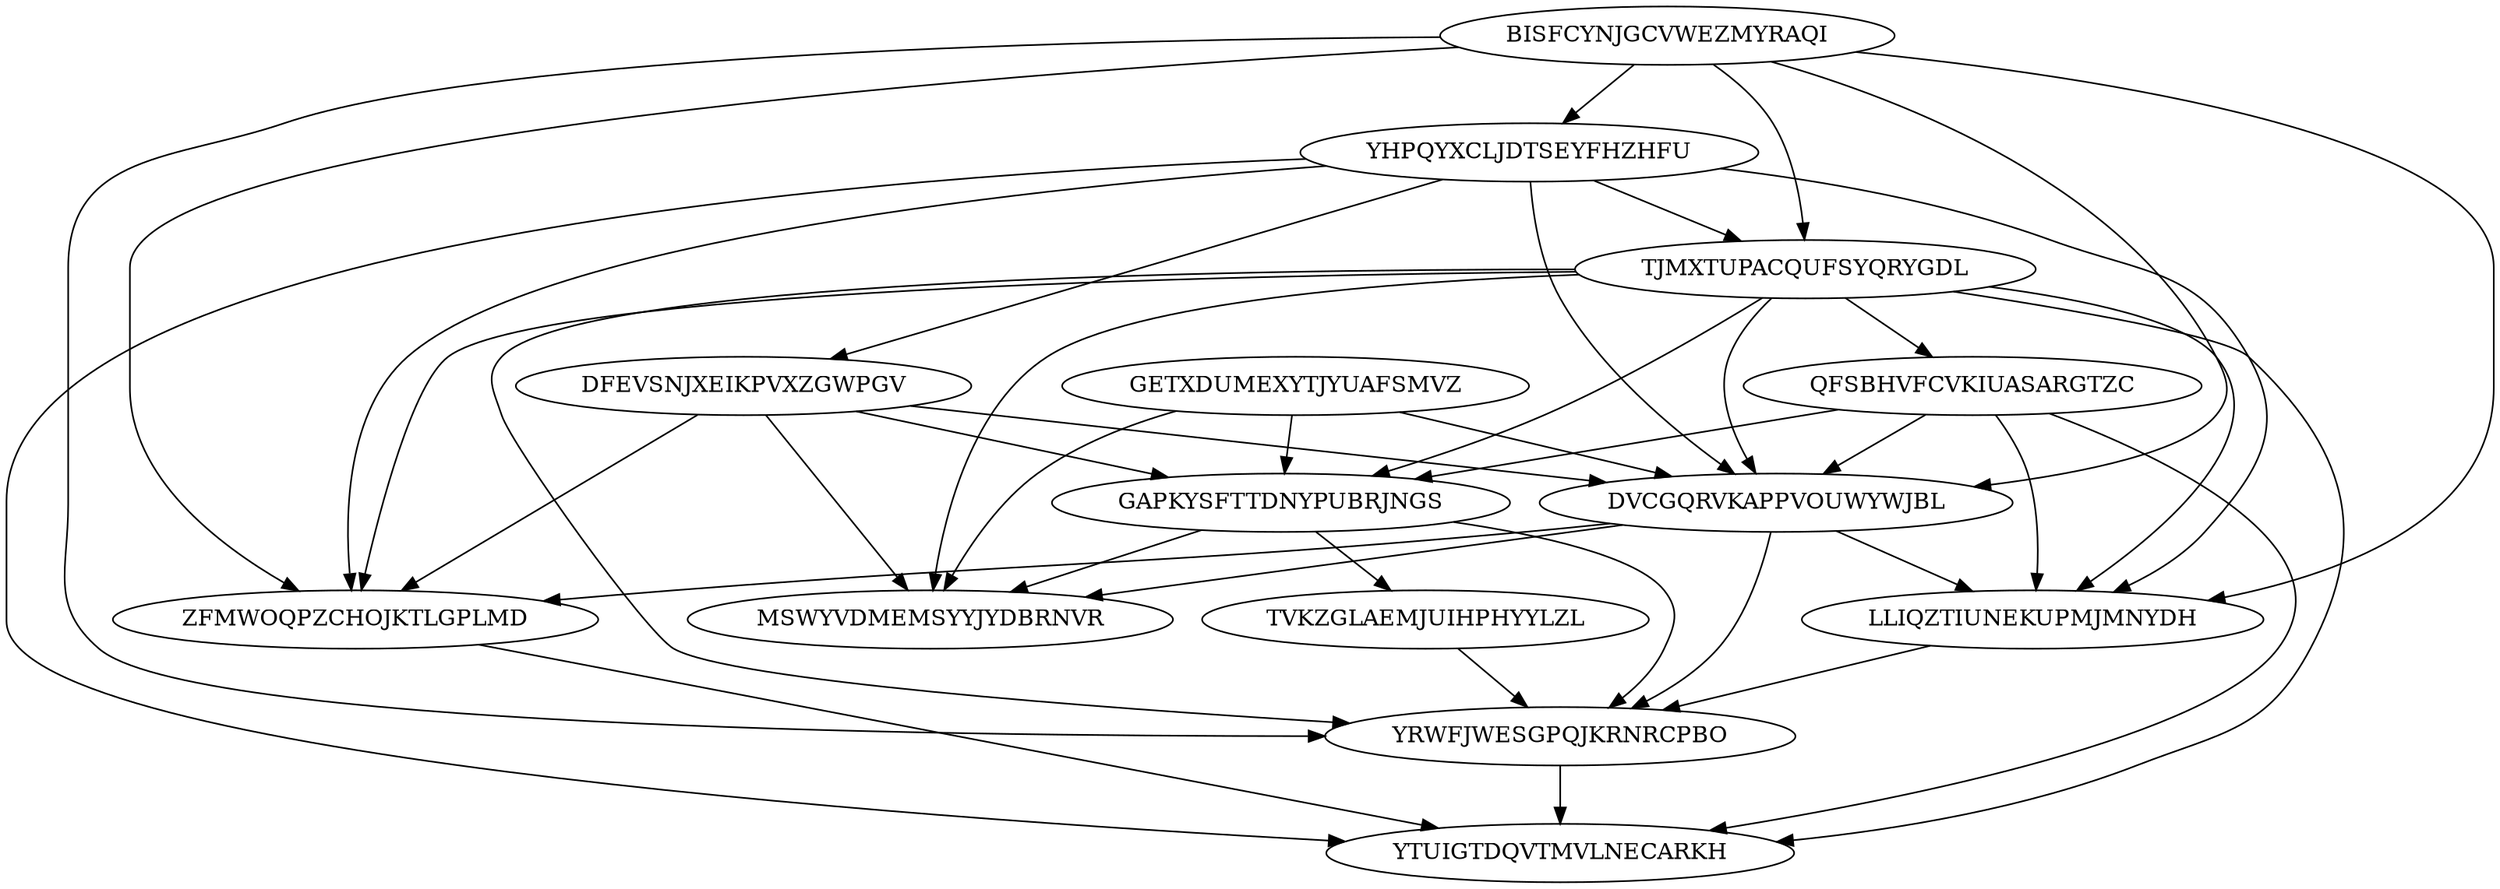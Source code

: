 digraph N14M42 {
	BISFCYNJGCVWEZMYRAQI	[Weight=15];
	GETXDUMEXYTJYUAFSMVZ	[Weight=18];
	YHPQYXCLJDTSEYFHZHFU	[Weight=17];
	TJMXTUPACQUFSYQRYGDL	[Weight=10];
	DFEVSNJXEIKPVXZGWPGV	[Weight=12];
	QFSBHVFCVKIUASARGTZC	[Weight=10];
	DVCGQRVKAPPVOUWYWJBL	[Weight=17];
	LLIQZTIUNEKUPMJMNYDH	[Weight=13];
	GAPKYSFTTDNYPUBRJNGS	[Weight=20];
	ZFMWOQPZCHOJKTLGPLMD	[Weight=15];
	MSWYVDMEMSYYJYDBRNVR	[Weight=18];
	TVKZGLAEMJUIHPHYYLZL	[Weight=15];
	YRWFJWESGPQJKRNRCPBO	[Weight=14];
	YTUIGTDQVTMVLNECARKH	[Weight=12];
	QFSBHVFCVKIUASARGTZC -> GAPKYSFTTDNYPUBRJNGS [Weight=15];
	TJMXTUPACQUFSYQRYGDL -> DVCGQRVKAPPVOUWYWJBL [Weight=18];
	TVKZGLAEMJUIHPHYYLZL -> YRWFJWESGPQJKRNRCPBO [Weight=18];
	BISFCYNJGCVWEZMYRAQI -> YHPQYXCLJDTSEYFHZHFU [Weight=16];
	YHPQYXCLJDTSEYFHZHFU -> TJMXTUPACQUFSYQRYGDL [Weight=18];
	BISFCYNJGCVWEZMYRAQI -> ZFMWOQPZCHOJKTLGPLMD [Weight=17];
	LLIQZTIUNEKUPMJMNYDH -> YRWFJWESGPQJKRNRCPBO [Weight=20];
	DFEVSNJXEIKPVXZGWPGV -> MSWYVDMEMSYYJYDBRNVR [Weight=17];
	BISFCYNJGCVWEZMYRAQI -> YRWFJWESGPQJKRNRCPBO [Weight=17];
	QFSBHVFCVKIUASARGTZC -> YTUIGTDQVTMVLNECARKH [Weight=11];
	GETXDUMEXYTJYUAFSMVZ -> MSWYVDMEMSYYJYDBRNVR [Weight=13];
	YHPQYXCLJDTSEYFHZHFU -> DFEVSNJXEIKPVXZGWPGV [Weight=11];
	TJMXTUPACQUFSYQRYGDL -> LLIQZTIUNEKUPMJMNYDH [Weight=20];
	YHPQYXCLJDTSEYFHZHFU -> ZFMWOQPZCHOJKTLGPLMD [Weight=10];
	GAPKYSFTTDNYPUBRJNGS -> YRWFJWESGPQJKRNRCPBO [Weight=15];
	QFSBHVFCVKIUASARGTZC -> LLIQZTIUNEKUPMJMNYDH [Weight=13];
	TJMXTUPACQUFSYQRYGDL -> MSWYVDMEMSYYJYDBRNVR [Weight=17];
	GETXDUMEXYTJYUAFSMVZ -> DVCGQRVKAPPVOUWYWJBL [Weight=17];
	YRWFJWESGPQJKRNRCPBO -> YTUIGTDQVTMVLNECARKH [Weight=10];
	QFSBHVFCVKIUASARGTZC -> DVCGQRVKAPPVOUWYWJBL [Weight=20];
	TJMXTUPACQUFSYQRYGDL -> YRWFJWESGPQJKRNRCPBO [Weight=18];
	DVCGQRVKAPPVOUWYWJBL -> MSWYVDMEMSYYJYDBRNVR [Weight=20];
	BISFCYNJGCVWEZMYRAQI -> DVCGQRVKAPPVOUWYWJBL [Weight=20];
	TJMXTUPACQUFSYQRYGDL -> GAPKYSFTTDNYPUBRJNGS [Weight=13];
	YHPQYXCLJDTSEYFHZHFU -> YTUIGTDQVTMVLNECARKH [Weight=16];
	GAPKYSFTTDNYPUBRJNGS -> TVKZGLAEMJUIHPHYYLZL [Weight=12];
	DFEVSNJXEIKPVXZGWPGV -> GAPKYSFTTDNYPUBRJNGS [Weight=15];
	DVCGQRVKAPPVOUWYWJBL -> LLIQZTIUNEKUPMJMNYDH [Weight=19];
	GETXDUMEXYTJYUAFSMVZ -> GAPKYSFTTDNYPUBRJNGS [Weight=12];
	DFEVSNJXEIKPVXZGWPGV -> ZFMWOQPZCHOJKTLGPLMD [Weight=19];
	DFEVSNJXEIKPVXZGWPGV -> DVCGQRVKAPPVOUWYWJBL [Weight=11];
	YHPQYXCLJDTSEYFHZHFU -> LLIQZTIUNEKUPMJMNYDH [Weight=20];
	ZFMWOQPZCHOJKTLGPLMD -> YTUIGTDQVTMVLNECARKH [Weight=18];
	BISFCYNJGCVWEZMYRAQI -> TJMXTUPACQUFSYQRYGDL [Weight=14];
	YHPQYXCLJDTSEYFHZHFU -> DVCGQRVKAPPVOUWYWJBL [Weight=13];
	TJMXTUPACQUFSYQRYGDL -> QFSBHVFCVKIUASARGTZC [Weight=12];
	BISFCYNJGCVWEZMYRAQI -> LLIQZTIUNEKUPMJMNYDH [Weight=19];
	GAPKYSFTTDNYPUBRJNGS -> MSWYVDMEMSYYJYDBRNVR [Weight=13];
	TJMXTUPACQUFSYQRYGDL -> ZFMWOQPZCHOJKTLGPLMD [Weight=12];
	DVCGQRVKAPPVOUWYWJBL -> YRWFJWESGPQJKRNRCPBO [Weight=12];
	TJMXTUPACQUFSYQRYGDL -> YTUIGTDQVTMVLNECARKH [Weight=16];
	DVCGQRVKAPPVOUWYWJBL -> ZFMWOQPZCHOJKTLGPLMD [Weight=14];
}
